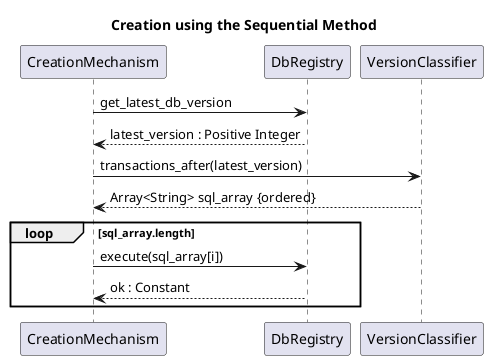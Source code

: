 ' Author : Simon Symeonidis
@startuml
title Creation using the Sequential Method

CreationMechanism   -> DbRegistry        : get_latest_db_version
DbRegistry         --> CreationMechanism : latest_version : Positive Integer

CreationMechanism   -> VersionClassifier : transactions_after(latest_version)
VersionClassifier  --> CreationMechanism : Array<String> sql_array {ordered}

loop sql_array.length
  CreationMechanism -> DbRegistry        : execute(sql_array[i])
  DbRegistry       --> CreationMechanism : ok : Constant
end loop
@enduml
